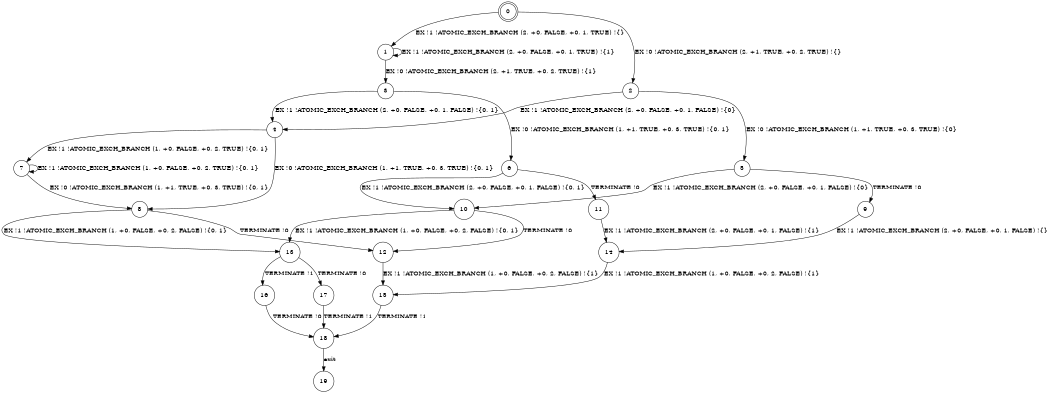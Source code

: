 digraph BCG {
size = "7, 10.5";
center = TRUE;
node [shape = circle];
0 [peripheries = 2];
0 -> 1 [label = "EX !1 !ATOMIC_EXCH_BRANCH (2, +0, FALSE, +0, 1, TRUE) !{}"];
0 -> 2 [label = "EX !0 !ATOMIC_EXCH_BRANCH (2, +1, TRUE, +0, 2, TRUE) !{}"];
1 -> 3 [label = "EX !0 !ATOMIC_EXCH_BRANCH (2, +1, TRUE, +0, 2, TRUE) !{1}"];
1 -> 1 [label = "EX !1 !ATOMIC_EXCH_BRANCH (2, +0, FALSE, +0, 1, TRUE) !{1}"];
2 -> 4 [label = "EX !1 !ATOMIC_EXCH_BRANCH (2, +0, FALSE, +0, 1, FALSE) !{0}"];
2 -> 5 [label = "EX !0 !ATOMIC_EXCH_BRANCH (1, +1, TRUE, +0, 3, TRUE) !{0}"];
3 -> 4 [label = "EX !1 !ATOMIC_EXCH_BRANCH (2, +0, FALSE, +0, 1, FALSE) !{0, 1}"];
3 -> 6 [label = "EX !0 !ATOMIC_EXCH_BRANCH (1, +1, TRUE, +0, 3, TRUE) !{0, 1}"];
4 -> 7 [label = "EX !1 !ATOMIC_EXCH_BRANCH (1, +0, FALSE, +0, 2, TRUE) !{0, 1}"];
4 -> 8 [label = "EX !0 !ATOMIC_EXCH_BRANCH (1, +1, TRUE, +0, 3, TRUE) !{0, 1}"];
5 -> 9 [label = "TERMINATE !0"];
5 -> 10 [label = "EX !1 !ATOMIC_EXCH_BRANCH (2, +0, FALSE, +0, 1, FALSE) !{0}"];
6 -> 11 [label = "TERMINATE !0"];
6 -> 10 [label = "EX !1 !ATOMIC_EXCH_BRANCH (2, +0, FALSE, +0, 1, FALSE) !{0, 1}"];
7 -> 7 [label = "EX !1 !ATOMIC_EXCH_BRANCH (1, +0, FALSE, +0, 2, TRUE) !{0, 1}"];
7 -> 8 [label = "EX !0 !ATOMIC_EXCH_BRANCH (1, +1, TRUE, +0, 3, TRUE) !{0, 1}"];
8 -> 12 [label = "TERMINATE !0"];
8 -> 13 [label = "EX !1 !ATOMIC_EXCH_BRANCH (1, +0, FALSE, +0, 2, FALSE) !{0, 1}"];
9 -> 14 [label = "EX !1 !ATOMIC_EXCH_BRANCH (2, +0, FALSE, +0, 1, FALSE) !{}"];
10 -> 12 [label = "TERMINATE !0"];
10 -> 13 [label = "EX !1 !ATOMIC_EXCH_BRANCH (1, +0, FALSE, +0, 2, FALSE) !{0, 1}"];
11 -> 14 [label = "EX !1 !ATOMIC_EXCH_BRANCH (2, +0, FALSE, +0, 1, FALSE) !{1}"];
12 -> 15 [label = "EX !1 !ATOMIC_EXCH_BRANCH (1, +0, FALSE, +0, 2, FALSE) !{1}"];
13 -> 16 [label = "TERMINATE !1"];
13 -> 17 [label = "TERMINATE !0"];
14 -> 15 [label = "EX !1 !ATOMIC_EXCH_BRANCH (1, +0, FALSE, +0, 2, FALSE) !{1}"];
15 -> 18 [label = "TERMINATE !1"];
16 -> 18 [label = "TERMINATE !0"];
17 -> 18 [label = "TERMINATE !1"];
18 -> 19 [label = "exit"];
}
